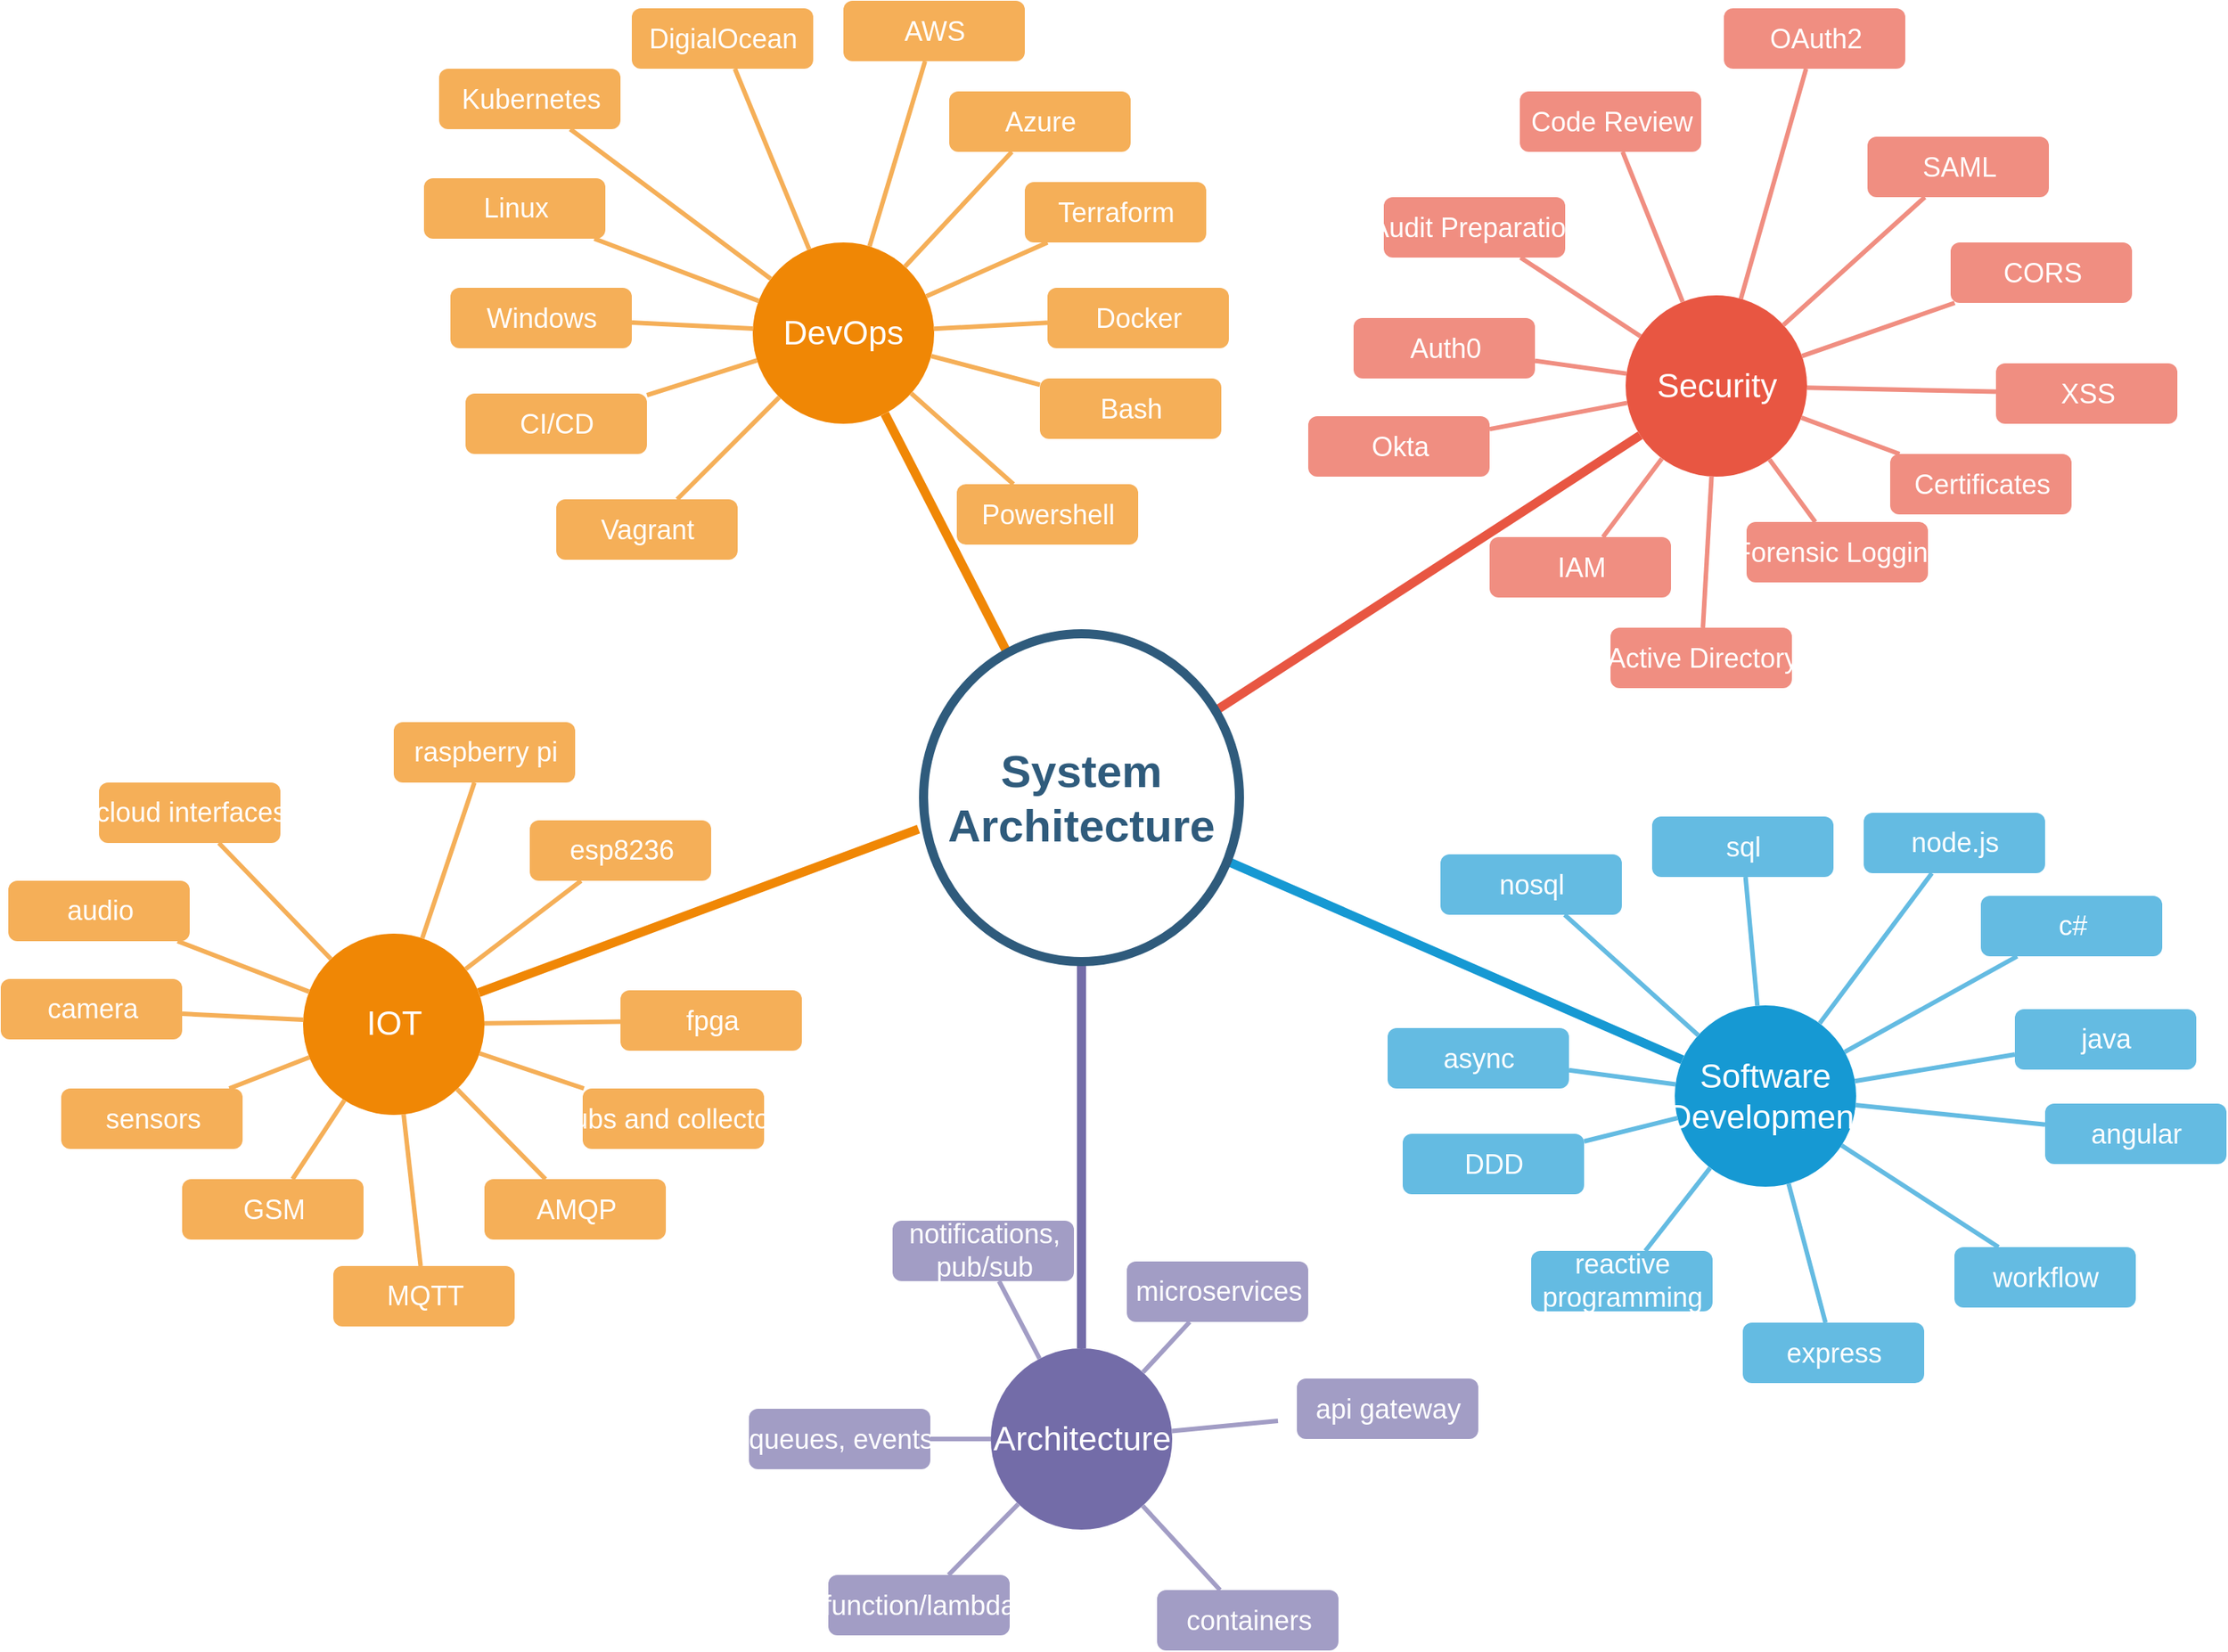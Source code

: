 <mxfile version="10.6.5" type="device"><diagram id="6a731a19-8d31-9384-78a2-239565b7b9f0" name="Page-1"><mxGraphModel dx="1836" dy="1258" grid="1" gridSize="10" guides="1" tooltips="1" connect="1" arrows="1" fold="1" page="1" pageScale="1" pageWidth="1169" pageHeight="827" background="#ffffff" math="0" shadow="0"><root><mxCell id="0"/><mxCell id="1" parent="0"/><mxCell id="1351" value="DevOps" style="ellipse;whiteSpace=wrap;html=1;shadow=0;fontFamily=Helvetica;fontSize=22;fontColor=#FFFFFF;align=center;strokeWidth=3;fillColor=#F08705;strokeColor=none;gradientColor=none;" parent="1" vertex="1"><mxGeometry x="886" y="476.5" width="120" height="120" as="geometry"/></mxCell><mxCell id="1352" value="Security" style="ellipse;whiteSpace=wrap;html=1;shadow=0;fontFamily=Helvetica;fontSize=22;fontColor=#FFFFFF;align=center;strokeWidth=3;fillColor=#E85642;strokeColor=none;" parent="1" vertex="1"><mxGeometry x="1463.5" y="511.5" width="120" height="120" as="geometry"/></mxCell><mxCell id="1353" value="Software Development" style="ellipse;whiteSpace=wrap;html=1;shadow=0;fontFamily=Helvetica;fontSize=22;fontColor=#FFFFFF;align=center;strokeWidth=3;fillColor=#1699D3;strokeColor=none;" parent="1" vertex="1"><mxGeometry x="1496" y="981.5" width="120" height="120" as="geometry"/></mxCell><mxCell id="1354" value="Architecture" style="ellipse;whiteSpace=wrap;html=1;shadow=0;fontFamily=Helvetica;fontSize=22;fontColor=#FFFFFF;align=center;strokeWidth=3;fillColor=#736ca8;strokeColor=none;" parent="1" vertex="1"><mxGeometry x="1043.5" y="1208.5" width="120" height="120" as="geometry"/></mxCell><mxCell id="1355" value="IOT" style="ellipse;whiteSpace=wrap;html=1;shadow=0;fontFamily=Helvetica;fontSize=22;fontColor=#FFFFFF;align=center;strokeWidth=3;fillColor=#F08705;strokeColor=none;" parent="1" vertex="1"><mxGeometry x="588.5" y="934" width="120" height="120" as="geometry"/></mxCell><mxCell id="1357" value="Vagrant" style="rounded=1;fillColor=#f5af58;strokeColor=none;strokeWidth=3;shadow=0;html=1;fontColor=#FFFFFF;fontSize=18;" parent="1" vertex="1"><mxGeometry x="756" y="646.5" width="120" height="40" as="geometry"/></mxCell><mxCell id="1360" style="endArrow=none;strokeWidth=6;strokeColor=#f08705;html=1;" parent="1" source="1515" target="1351" edge="1"><mxGeometry relative="1" as="geometry"/></mxCell><mxCell id="1361" style="endArrow=none;strokeWidth=6;strokeColor=#E85642;html=1;" parent="1" source="1515" target="1352" edge="1"><mxGeometry relative="1" as="geometry"/></mxCell><mxCell id="1362" style="endArrow=none;strokeWidth=6;strokeColor=#1699D3;html=1;" parent="1" source="1515" target="1353" edge="1"><mxGeometry relative="1" as="geometry"/></mxCell><mxCell id="1364" style="endArrow=none;strokeWidth=6;strokeColor=#736ca8;html=1;exitX=0.5;exitY=1;exitDx=0;exitDy=0;" parent="1" source="1515" target="1354" edge="1"><mxGeometry relative="1" as="geometry"><mxPoint x="668.275" y="1057.076" as="sourcePoint"/></mxGeometry></mxCell><mxCell id="1365" value="" style="edgeStyle=none;endArrow=none;strokeWidth=6;strokeColor=#F08705;html=1;exitX=-0.016;exitY=0.596;exitDx=0;exitDy=0;exitPerimeter=0;" parent="1" source="1515" target="1355" edge="1"><mxGeometry x="-692.5" y="-188.5" width="100" height="100" as="geometry"><mxPoint x="253" y="510" as="sourcePoint"/><mxPoint x="-592.5" y="-188.5" as="targetPoint"/></mxGeometry></mxCell><mxCell id="1388" value="CI/CD" style="rounded=1;fillColor=#f5af58;strokeColor=none;strokeWidth=3;shadow=0;html=1;fontColor=#FFFFFF;fontSize=18;" parent="1" vertex="1"><mxGeometry x="696" y="576.5" width="120" height="40" as="geometry"/></mxCell><mxCell id="1389" value="Windows&lt;br style=&quot;font-size: 18px;&quot;&gt;" style="rounded=1;fillColor=#f5af58;strokeColor=none;strokeWidth=3;shadow=0;html=1;fontColor=#FFFFFF;fontSize=18;" parent="1" vertex="1"><mxGeometry x="686" y="506.5" width="120" height="40" as="geometry"/></mxCell><mxCell id="1390" value="Linux" style="rounded=1;fillColor=#f5af58;strokeColor=none;strokeWidth=3;shadow=0;html=1;fontColor=#FFFFFF;fontSize=18;" parent="1" vertex="1"><mxGeometry x="668.5" y="434" width="120" height="40" as="geometry"/></mxCell><mxCell id="1391" value="DigialOcean" style="rounded=1;fillColor=#f5af58;strokeColor=none;strokeWidth=3;shadow=0;html=1;fontColor=#FFFFFF;fontSize=18;" parent="1" vertex="1"><mxGeometry x="806" y="321.5" width="120" height="40" as="geometry"/></mxCell><mxCell id="1392" value="Kubernetes" style="rounded=1;fillColor=#f5af58;strokeColor=none;strokeWidth=3;shadow=0;html=1;fontColor=#FFFFFF;fontSize=18;" parent="1" vertex="1"><mxGeometry x="678.5" y="361.5" width="120" height="40" as="geometry"/></mxCell><mxCell id="1393" value="AWS" style="rounded=1;fillColor=#f5af58;strokeColor=none;strokeWidth=3;shadow=0;html=1;fontColor=#FFFFFF;fontSize=18;" parent="1" vertex="1"><mxGeometry x="946" y="316.5" width="120" height="40" as="geometry"/></mxCell><mxCell id="1394" value="Azure" style="rounded=1;fillColor=#f5af58;strokeColor=none;strokeWidth=3;shadow=0;html=1;fontColor=#FFFFFF;fontSize=18;" parent="1" vertex="1"><mxGeometry x="1016" y="376.5" width="120" height="40" as="geometry"/></mxCell><mxCell id="1395" value="Terraform" style="rounded=1;fillColor=#f5af58;strokeColor=none;strokeWidth=3;shadow=0;html=1;fontColor=#FFFFFF;fontSize=18;" parent="1" vertex="1"><mxGeometry x="1066" y="436.5" width="120" height="40" as="geometry"/></mxCell><mxCell id="1396" value="Docker" style="rounded=1;fillColor=#f5af58;strokeColor=none;strokeWidth=3;shadow=0;html=1;fontColor=#FFFFFF;fontSize=18;" parent="1" vertex="1"><mxGeometry x="1081" y="506.5" width="120" height="40" as="geometry"/></mxCell><mxCell id="1397" value="Bash" style="rounded=1;fillColor=#f5af58;strokeColor=none;strokeWidth=3;shadow=0;html=1;fontColor=#FFFFFF;fontSize=18;" parent="1" vertex="1"><mxGeometry x="1076" y="566.5" width="120" height="40" as="geometry"/></mxCell><mxCell id="1398" value="Powershell" style="rounded=1;fillColor=#f5af58;strokeColor=none;strokeWidth=3;shadow=0;html=1;fontColor=#FFFFFF;fontSize=18;" parent="1" vertex="1"><mxGeometry x="1021" y="636.5" width="120" height="40" as="geometry"/></mxCell><mxCell id="1399" value="" style="edgeStyle=none;endArrow=none;strokeWidth=3;strokeColor=#F5AF58;html=1;fontSize=18;" parent="1" source="1351" target="1357" edge="1"><mxGeometry x="-214" y="256.5" width="100" height="100" as="geometry"><mxPoint x="-214" y="356.5" as="sourcePoint"/><mxPoint x="-114" y="256.5" as="targetPoint"/></mxGeometry></mxCell><mxCell id="1400" value="" style="edgeStyle=none;endArrow=none;strokeWidth=3;strokeColor=#F5AF58;html=1;fontSize=18;" parent="1" source="1351" target="1388" edge="1"><mxGeometry x="-214" y="256.5" width="100" height="100" as="geometry"><mxPoint x="-214" y="356.5" as="sourcePoint"/><mxPoint x="-114" y="256.5" as="targetPoint"/></mxGeometry></mxCell><mxCell id="1401" value="" style="edgeStyle=none;endArrow=none;strokeWidth=3;strokeColor=#F5AF58;html=1;fontSize=18;" parent="1" source="1351" target="1389" edge="1"><mxGeometry x="-214" y="256.5" width="100" height="100" as="geometry"><mxPoint x="-214" y="356.5" as="sourcePoint"/><mxPoint x="-114" y="256.5" as="targetPoint"/></mxGeometry></mxCell><mxCell id="1402" value="" style="edgeStyle=none;endArrow=none;strokeWidth=3;strokeColor=#F5AF58;html=1;fontSize=18;" parent="1" source="1351" target="1390" edge="1"><mxGeometry x="-214" y="256.5" width="100" height="100" as="geometry"><mxPoint x="-214" y="356.5" as="sourcePoint"/><mxPoint x="-114" y="256.5" as="targetPoint"/></mxGeometry></mxCell><mxCell id="1403" value="" style="edgeStyle=none;endArrow=none;strokeWidth=3;strokeColor=#F5AF58;html=1;fontSize=18;" parent="1" source="1351" target="1391" edge="1"><mxGeometry x="-214" y="256.5" width="100" height="100" as="geometry"><mxPoint x="-214" y="356.5" as="sourcePoint"/><mxPoint x="-114" y="256.5" as="targetPoint"/></mxGeometry></mxCell><mxCell id="1404" value="" style="edgeStyle=none;endArrow=none;strokeWidth=3;strokeColor=#F5AF58;html=1;fontSize=18;" parent="1" source="1351" target="1392" edge="1"><mxGeometry x="-214" y="256.5" width="100" height="100" as="geometry"><mxPoint x="-214" y="356.5" as="sourcePoint"/><mxPoint x="-114" y="256.5" as="targetPoint"/></mxGeometry></mxCell><mxCell id="1405" value="" style="edgeStyle=none;endArrow=none;strokeWidth=3;strokeColor=#F5AF58;html=1;fontSize=18;" parent="1" source="1351" target="1393" edge="1"><mxGeometry x="-214" y="256.5" width="100" height="100" as="geometry"><mxPoint x="-214" y="356.5" as="sourcePoint"/><mxPoint x="-114" y="256.5" as="targetPoint"/></mxGeometry></mxCell><mxCell id="1406" value="" style="edgeStyle=none;endArrow=none;strokeWidth=3;strokeColor=#F5AF58;html=1;fontSize=18;" parent="1" source="1351" target="1394" edge="1"><mxGeometry x="-214" y="256.5" width="100" height="100" as="geometry"><mxPoint x="-214" y="356.5" as="sourcePoint"/><mxPoint x="-114" y="256.5" as="targetPoint"/></mxGeometry></mxCell><mxCell id="1407" value="" style="edgeStyle=none;endArrow=none;strokeWidth=3;strokeColor=#F5AF58;html=1;fontSize=18;" parent="1" source="1351" target="1395" edge="1"><mxGeometry x="-214" y="256.5" width="100" height="100" as="geometry"><mxPoint x="-214" y="356.5" as="sourcePoint"/><mxPoint x="-114" y="256.5" as="targetPoint"/></mxGeometry></mxCell><mxCell id="1408" value="" style="edgeStyle=none;endArrow=none;strokeWidth=3;strokeColor=#F5AF58;html=1;fontSize=18;" parent="1" source="1351" target="1396" edge="1"><mxGeometry x="-214" y="256.5" width="100" height="100" as="geometry"><mxPoint x="-214" y="356.5" as="sourcePoint"/><mxPoint x="-114" y="256.5" as="targetPoint"/></mxGeometry></mxCell><mxCell id="1409" value="" style="edgeStyle=none;endArrow=none;strokeWidth=3;strokeColor=#F5AF58;html=1;fontSize=18;" parent="1" source="1351" target="1397" edge="1"><mxGeometry x="-214" y="256.5" width="100" height="100" as="geometry"><mxPoint x="-214" y="356.5" as="sourcePoint"/><mxPoint x="-114" y="256.5" as="targetPoint"/></mxGeometry></mxCell><mxCell id="1410" value="" style="edgeStyle=none;endArrow=none;strokeWidth=3;strokeColor=#F5AF58;html=1;fontSize=18;" parent="1" source="1351" target="1398" edge="1"><mxGeometry x="-214" y="256.5" width="100" height="100" as="geometry"><mxPoint x="-214" y="356.5" as="sourcePoint"/><mxPoint x="-114" y="256.5" as="targetPoint"/></mxGeometry></mxCell><mxCell id="1411" value="IAM" style="rounded=1;fillColor=#f08e81;strokeColor=none;strokeWidth=3;shadow=0;html=1;fontColor=#FFFFFF;fontSize=18;" parent="1" vertex="1"><mxGeometry x="1373.5" y="671.5" width="120" height="40" as="geometry"/></mxCell><mxCell id="1412" value="XSS" style="rounded=1;fillColor=#f08e81;strokeColor=none;strokeWidth=3;shadow=0;html=1;fontColor=#FFFFFF;fontSize=18;" parent="1" vertex="1"><mxGeometry x="1708.5" y="556.5" width="120" height="40" as="geometry"/></mxCell><mxCell id="1413" value="Okta" style="rounded=1;fillColor=#f08e81;strokeColor=none;strokeWidth=3;shadow=0;html=1;fontColor=#FFFFFF;fontSize=18;" parent="1" vertex="1"><mxGeometry x="1253.5" y="591.5" width="120" height="40" as="geometry"/></mxCell><mxCell id="1414" value="Auth0" style="rounded=1;fillColor=#f08e81;strokeColor=none;strokeWidth=3;shadow=0;html=1;fontColor=#FFFFFF;fontSize=18;" parent="1" vertex="1"><mxGeometry x="1283.5" y="526.5" width="120" height="40" as="geometry"/></mxCell><mxCell id="1415" value="Audit Preparation" style="rounded=1;fillColor=#f08e81;strokeColor=none;strokeWidth=3;shadow=0;html=1;fontColor=#FFFFFF;fontSize=18;" parent="1" vertex="1"><mxGeometry x="1303.5" y="446.5" width="120" height="40" as="geometry"/></mxCell><mxCell id="1416" value="Code Review" style="rounded=1;fillColor=#f08e81;strokeColor=none;strokeWidth=3;shadow=0;html=1;fontColor=#FFFFFF;fontSize=18;" parent="1" vertex="1"><mxGeometry x="1393.5" y="376.5" width="120" height="40" as="geometry"/></mxCell><mxCell id="1417" value="OAuth2" style="rounded=1;fillColor=#f08e81;strokeColor=none;strokeWidth=3;shadow=0;html=1;fontColor=#FFFFFF;fontSize=18;" parent="1" vertex="1"><mxGeometry x="1528.5" y="321.5" width="120" height="40" as="geometry"/></mxCell><mxCell id="1418" value="SAML" style="rounded=1;fillColor=#f08e81;strokeColor=none;strokeWidth=3;shadow=0;html=1;fontColor=#FFFFFF;fontSize=18;" parent="1" vertex="1"><mxGeometry x="1623.5" y="406.5" width="120" height="40" as="geometry"/></mxCell><mxCell id="1419" value="CORS" style="rounded=1;fillColor=#f08e81;strokeColor=none;strokeWidth=3;shadow=0;html=1;fontColor=#FFFFFF;fontSize=18;" parent="1" vertex="1"><mxGeometry x="1678.5" y="476.5" width="120" height="40" as="geometry"/></mxCell><mxCell id="1420" value="Active Directory" style="rounded=1;fillColor=#f08e81;strokeColor=none;strokeWidth=3;shadow=0;html=1;fontColor=#FFFFFF;fontSize=18;" parent="1" vertex="1"><mxGeometry x="1453.5" y="731.5" width="120" height="40" as="geometry"/></mxCell><mxCell id="1421" value="Forensic Logging" style="rounded=1;fillColor=#f08e81;strokeColor=none;strokeWidth=3;shadow=0;html=1;fontColor=#FFFFFF;fontSize=18;" parent="1" vertex="1"><mxGeometry x="1543.5" y="661.5" width="120" height="40" as="geometry"/></mxCell><mxCell id="1422" value="Certificates" style="rounded=1;fillColor=#f08e81;strokeColor=none;strokeWidth=3;shadow=0;html=1;fontColor=#FFFFFF;fontSize=18;" parent="1" vertex="1"><mxGeometry x="1638.5" y="616.5" width="120" height="40" as="geometry"/></mxCell><mxCell id="1423" value="" style="edgeStyle=none;endArrow=none;strokeWidth=3;strokeColor=#F08E81;html=1;fontSize=18;" parent="1" source="1352" target="1411" edge="1"><mxGeometry x="-206.5" y="261.5" width="100" height="100" as="geometry"><mxPoint x="-206.5" y="361.5" as="sourcePoint"/><mxPoint x="-106.5" y="261.5" as="targetPoint"/></mxGeometry></mxCell><mxCell id="1424" value="" style="edgeStyle=none;endArrow=none;strokeWidth=3;strokeColor=#F08E81;html=1;fontSize=18;" parent="1" source="1352" target="1413" edge="1"><mxGeometry x="-206.5" y="261.5" width="100" height="100" as="geometry"><mxPoint x="-206.5" y="361.5" as="sourcePoint"/><mxPoint x="-106.5" y="261.5" as="targetPoint"/></mxGeometry></mxCell><mxCell id="1425" value="" style="edgeStyle=none;endArrow=none;strokeWidth=3;strokeColor=#F08E81;html=1;fontSize=18;" parent="1" source="1352" target="1414" edge="1"><mxGeometry x="-206.5" y="261.5" width="100" height="100" as="geometry"><mxPoint x="-206.5" y="361.5" as="sourcePoint"/><mxPoint x="-106.5" y="261.5" as="targetPoint"/></mxGeometry></mxCell><mxCell id="1426" value="" style="edgeStyle=none;endArrow=none;strokeWidth=3;strokeColor=#F08E81;html=1;fontSize=18;" parent="1" source="1352" target="1415" edge="1"><mxGeometry x="-206.5" y="261.5" width="100" height="100" as="geometry"><mxPoint x="-206.5" y="361.5" as="sourcePoint"/><mxPoint x="-106.5" y="261.5" as="targetPoint"/></mxGeometry></mxCell><mxCell id="1427" value="" style="edgeStyle=none;endArrow=none;strokeWidth=3;strokeColor=#F08E81;html=1;fontSize=18;" parent="1" source="1352" target="1416" edge="1"><mxGeometry x="-206.5" y="261.5" width="100" height="100" as="geometry"><mxPoint x="-206.5" y="361.5" as="sourcePoint"/><mxPoint x="-106.5" y="261.5" as="targetPoint"/></mxGeometry></mxCell><mxCell id="1428" value="" style="edgeStyle=none;endArrow=none;strokeWidth=3;strokeColor=#F08E81;html=1;fontSize=18;" parent="1" source="1352" target="1417" edge="1"><mxGeometry x="-206.5" y="261.5" width="100" height="100" as="geometry"><mxPoint x="-206.5" y="361.5" as="sourcePoint"/><mxPoint x="-106.5" y="261.5" as="targetPoint"/></mxGeometry></mxCell><mxCell id="1429" value="" style="edgeStyle=none;endArrow=none;strokeWidth=3;strokeColor=#F08E81;html=1;fontSize=18;" parent="1" source="1352" target="1418" edge="1"><mxGeometry x="-206.5" y="261.5" width="100" height="100" as="geometry"><mxPoint x="-206.5" y="361.5" as="sourcePoint"/><mxPoint x="-106.5" y="261.5" as="targetPoint"/></mxGeometry></mxCell><mxCell id="1430" value="" style="edgeStyle=none;endArrow=none;strokeWidth=3;strokeColor=#F08E81;html=1;fontSize=18;" parent="1" source="1352" target="1419" edge="1"><mxGeometry x="-206.5" y="261.5" width="100" height="100" as="geometry"><mxPoint x="-206.5" y="361.5" as="sourcePoint"/><mxPoint x="-106.5" y="261.5" as="targetPoint"/></mxGeometry></mxCell><mxCell id="1431" value="" style="edgeStyle=none;endArrow=none;strokeWidth=3;strokeColor=#F08E81;html=1;fontSize=18;" parent="1" source="1352" target="1412" edge="1"><mxGeometry x="-206.5" y="261.5" width="100" height="100" as="geometry"><mxPoint x="-206.5" y="361.5" as="sourcePoint"/><mxPoint x="-106.5" y="261.5" as="targetPoint"/></mxGeometry></mxCell><mxCell id="1432" value="" style="edgeStyle=none;endArrow=none;strokeWidth=3;strokeColor=#F08E81;html=1;fontSize=18;" parent="1" source="1352" target="1422" edge="1"><mxGeometry x="-206.5" y="261.5" width="100" height="100" as="geometry"><mxPoint x="-206.5" y="361.5" as="sourcePoint"/><mxPoint x="-106.5" y="261.5" as="targetPoint"/></mxGeometry></mxCell><mxCell id="1433" value="" style="edgeStyle=none;endArrow=none;strokeWidth=3;strokeColor=#F08E81;html=1;fontSize=18;" parent="1" source="1352" target="1421" edge="1"><mxGeometry x="-206.5" y="261.5" width="100" height="100" as="geometry"><mxPoint x="-206.5" y="361.5" as="sourcePoint"/><mxPoint x="-106.5" y="261.5" as="targetPoint"/></mxGeometry></mxCell><mxCell id="1434" value="" style="edgeStyle=none;endArrow=none;strokeWidth=3;strokeColor=#F08E81;html=1;fontSize=18;" parent="1" source="1352" target="1420" edge="1"><mxGeometry x="-206.5" y="261.5" width="100" height="100" as="geometry"><mxPoint x="-206.5" y="361.5" as="sourcePoint"/><mxPoint x="-106.5" y="261.5" as="targetPoint"/></mxGeometry></mxCell><mxCell id="1435" value="async" style="rounded=1;fillColor=#64BBE2;strokeColor=none;strokeWidth=3;shadow=0;html=1;fontColor=#FFFFFF;fontSize=18;" parent="1" vertex="1"><mxGeometry x="1306" y="996.5" width="120" height="40" as="geometry"/></mxCell><mxCell id="1436" value="nosql" style="rounded=1;fillColor=#64BBE2;strokeColor=none;strokeWidth=3;shadow=0;html=1;fontColor=#FFFFFF;fontSize=18;" parent="1" vertex="1"><mxGeometry x="1341" y="881.5" width="120" height="40" as="geometry"/></mxCell><mxCell id="1437" value="sql" style="rounded=1;fillColor=#64BBE2;strokeColor=none;strokeWidth=3;shadow=0;html=1;fontColor=#FFFFFF;fontSize=18;" parent="1" vertex="1"><mxGeometry x="1481" y="856.5" width="120" height="40" as="geometry"/></mxCell><mxCell id="1438" value="node.js" style="rounded=1;fillColor=#64BBE2;strokeColor=none;strokeWidth=3;shadow=0;html=1;fontColor=#FFFFFF;fontSize=18;" parent="1" vertex="1"><mxGeometry x="1621" y="854" width="120" height="40" as="geometry"/></mxCell><mxCell id="1439" value="c#" style="rounded=1;fillColor=#64BBE2;strokeColor=none;strokeWidth=3;shadow=0;html=1;fontColor=#FFFFFF;fontSize=18;" parent="1" vertex="1"><mxGeometry x="1698.5" y="909" width="120" height="40" as="geometry"/></mxCell><mxCell id="1440" value="java" style="rounded=1;fillColor=#64BBE2;strokeColor=none;strokeWidth=3;shadow=0;html=1;fontColor=#FFFFFF;fontSize=18;" parent="1" vertex="1"><mxGeometry x="1721" y="984" width="120" height="40" as="geometry"/></mxCell><mxCell id="1441" value="workflow" style="rounded=1;fillColor=#64BBE2;strokeColor=none;strokeWidth=3;shadow=0;html=1;fontColor=#FFFFFF;fontSize=18;" parent="1" vertex="1"><mxGeometry x="1681" y="1141.5" width="120" height="40" as="geometry"/></mxCell><mxCell id="1442" value="angular" style="rounded=1;fillColor=#64BBE2;strokeColor=none;strokeWidth=3;shadow=0;html=1;fontColor=#FFFFFF;fontSize=18;" parent="1" vertex="1"><mxGeometry x="1741" y="1046.5" width="120" height="40" as="geometry"/></mxCell><mxCell id="1443" value="express" style="rounded=1;fillColor=#64BBE2;strokeColor=none;strokeWidth=3;shadow=0;html=1;fontColor=#FFFFFF;fontSize=18;" parent="1" vertex="1"><mxGeometry x="1541" y="1191.5" width="120" height="40" as="geometry"/></mxCell><mxCell id="1444" value="reactive &lt;br&gt;programming" style="rounded=1;fillColor=#64BBE2;strokeColor=none;strokeWidth=3;shadow=0;html=1;fontColor=#FFFFFF;fontSize=18;" parent="1" vertex="1"><mxGeometry x="1401" y="1144" width="120" height="40" as="geometry"/></mxCell><mxCell id="1445" value="DDD" style="rounded=1;fillColor=#64BBE2;strokeColor=none;strokeWidth=3;shadow=0;html=1;fontColor=#FFFFFF;fontSize=18;" parent="1" vertex="1"><mxGeometry x="1316" y="1066.5" width="120" height="40" as="geometry"/></mxCell><mxCell id="1446" value="" style="edgeStyle=none;endArrow=none;strokeWidth=3;strokeColor=#64BBE2;html=1;fontSize=18;" parent="1" source="1353" target="1435" edge="1"><mxGeometry x="-464" y="371.5" width="100" height="100" as="geometry"><mxPoint x="-464" y="471.5" as="sourcePoint"/><mxPoint x="-364" y="371.5" as="targetPoint"/></mxGeometry></mxCell><mxCell id="1447" value="" style="edgeStyle=none;endArrow=none;strokeWidth=3;strokeColor=#64BBE2;html=1;fontSize=18;" parent="1" source="1353" target="1436" edge="1"><mxGeometry x="-464" y="371.5" width="100" height="100" as="geometry"><mxPoint x="-464" y="471.5" as="sourcePoint"/><mxPoint x="-364" y="371.5" as="targetPoint"/></mxGeometry></mxCell><mxCell id="1448" value="" style="edgeStyle=none;endArrow=none;strokeWidth=3;strokeColor=#64BBE2;html=1;fontSize=18;" parent="1" source="1353" target="1437" edge="1"><mxGeometry x="-464" y="371.5" width="100" height="100" as="geometry"><mxPoint x="-464" y="471.5" as="sourcePoint"/><mxPoint x="-364" y="371.5" as="targetPoint"/></mxGeometry></mxCell><mxCell id="1449" value="" style="edgeStyle=none;endArrow=none;strokeWidth=3;strokeColor=#64BBE2;html=1;fontSize=18;" parent="1" source="1353" target="1438" edge="1"><mxGeometry x="-99" y="166.5" width="100" height="100" as="geometry"><mxPoint x="-99" y="266.5" as="sourcePoint"/><mxPoint x="1" y="166.5" as="targetPoint"/></mxGeometry></mxCell><mxCell id="1450" value="" style="edgeStyle=none;endArrow=none;strokeWidth=3;strokeColor=#64BBE2;html=1;fontSize=18;" parent="1" source="1353" target="1439" edge="1"><mxGeometry x="-464" y="371.5" width="100" height="100" as="geometry"><mxPoint x="-464" y="471.5" as="sourcePoint"/><mxPoint x="-364" y="371.5" as="targetPoint"/></mxGeometry></mxCell><mxCell id="1451" value="" style="edgeStyle=none;endArrow=none;strokeWidth=3;strokeColor=#64BBE2;html=1;fontSize=18;" parent="1" source="1353" target="1440" edge="1"><mxGeometry x="-464" y="371.5" width="100" height="100" as="geometry"><mxPoint x="-464" y="471.5" as="sourcePoint"/><mxPoint x="-364" y="371.5" as="targetPoint"/></mxGeometry></mxCell><mxCell id="1452" value="" style="edgeStyle=none;endArrow=none;strokeWidth=3;strokeColor=#64BBE2;html=1;fontSize=18;" parent="1" source="1353" target="1442" edge="1"><mxGeometry x="-464" y="371.5" width="100" height="100" as="geometry"><mxPoint x="-464" y="471.5" as="sourcePoint"/><mxPoint x="-364" y="371.5" as="targetPoint"/></mxGeometry></mxCell><mxCell id="1453" value="" style="edgeStyle=none;endArrow=none;strokeWidth=3;strokeColor=#64BBE2;html=1;fontSize=18;" parent="1" source="1353" target="1441" edge="1"><mxGeometry x="-464" y="371.5" width="100" height="100" as="geometry"><mxPoint x="-464" y="471.5" as="sourcePoint"/><mxPoint x="-364" y="371.5" as="targetPoint"/></mxGeometry></mxCell><mxCell id="1454" value="" style="edgeStyle=none;endArrow=none;strokeWidth=3;strokeColor=#64BBE2;html=1;fontSize=18;" parent="1" source="1353" target="1443" edge="1"><mxGeometry x="-464" y="371.5" width="100" height="100" as="geometry"><mxPoint x="-464" y="471.5" as="sourcePoint"/><mxPoint x="-364" y="371.5" as="targetPoint"/></mxGeometry></mxCell><mxCell id="1455" value="" style="edgeStyle=none;endArrow=none;strokeWidth=3;strokeColor=#64BBE2;html=1;fontSize=18;" parent="1" source="1353" target="1444" edge="1"><mxGeometry x="-464" y="371.5" width="100" height="100" as="geometry"><mxPoint x="-464" y="471.5" as="sourcePoint"/><mxPoint x="-364" y="371.5" as="targetPoint"/></mxGeometry></mxCell><mxCell id="1456" value="" style="edgeStyle=none;endArrow=none;strokeWidth=3;strokeColor=#64BBE2;html=1;fontSize=18;" parent="1" source="1353" target="1445" edge="1"><mxGeometry x="-464" y="371.5" width="100" height="100" as="geometry"><mxPoint x="-464" y="471.5" as="sourcePoint"/><mxPoint x="-364" y="371.5" as="targetPoint"/></mxGeometry></mxCell><mxCell id="1457" value="notifications, &lt;br&gt;pub/sub" style="rounded=1;fillColor=#a29dc5;strokeColor=none;strokeWidth=3;shadow=0;html=1;fontColor=#FFFFFF;fontSize=18;" parent="1" vertex="1"><mxGeometry x="978.5" y="1124" width="120" height="40" as="geometry"/></mxCell><mxCell id="1458" value="function/lambda" style="rounded=1;fillColor=#a29dc5;strokeColor=none;strokeWidth=3;shadow=0;html=1;fontColor=#FFFFFF;fontSize=18;" parent="1" vertex="1"><mxGeometry x="936" y="1358.5" width="120" height="40" as="geometry"/></mxCell><mxCell id="1459" value="microservices" style="rounded=1;fillColor=#a29dc5;strokeColor=none;strokeWidth=3;shadow=0;html=1;fontColor=#FFFFFF;fontSize=18;" parent="1" vertex="1"><mxGeometry x="1133.5" y="1151" width="120" height="40" as="geometry"/></mxCell><mxCell id="1460" value="api gateway" style="rounded=1;fillColor=#a29dc5;strokeColor=none;strokeWidth=3;shadow=0;html=1;fontColor=#FFFFFF;fontSize=18;" parent="1" vertex="1"><mxGeometry x="1246" y="1228.5" width="120" height="40" as="geometry"/></mxCell><mxCell id="1461" value="containers" style="rounded=1;fillColor=#a29dc5;strokeColor=none;strokeWidth=3;shadow=0;html=1;fontColor=#FFFFFF;fontSize=18;" parent="1" vertex="1"><mxGeometry x="1153.5" y="1368.5" width="120" height="40" as="geometry"/></mxCell><mxCell id="1462" value="queues, events" style="rounded=1;fillColor=#a29dc5;strokeColor=none;strokeWidth=3;shadow=0;html=1;fontColor=#FFFFFF;fontSize=18;" parent="1" vertex="1"><mxGeometry x="883.5" y="1248.5" width="120" height="40" as="geometry"/></mxCell><mxCell id="1463" value="" style="edgeStyle=none;endArrow=none;strokeWidth=3;strokeColor=#A29DC5;html=1;fontSize=18;" parent="1" source="1354" edge="1"><mxGeometry x="-416.5" y="-66.5" width="100" height="100" as="geometry"><mxPoint x="-416.5" y="33.5" as="sourcePoint"/><mxPoint x="1233.5" y="1256.526" as="targetPoint"/></mxGeometry></mxCell><mxCell id="1464" value="" style="edgeStyle=none;endArrow=none;strokeWidth=3;strokeColor=#A29DC5;html=1;fontSize=18;" parent="1" source="1354" target="1461" edge="1"><mxGeometry x="-416.5" y="-66.5" width="100" height="100" as="geometry"><mxPoint x="-416.5" y="33.5" as="sourcePoint"/><mxPoint x="-316.5" y="-66.5" as="targetPoint"/></mxGeometry></mxCell><mxCell id="1465" value="" style="edgeStyle=none;endArrow=none;strokeWidth=3;strokeColor=#A29DC5;html=1;fontSize=18;" parent="1" source="1354" target="1458" edge="1"><mxGeometry x="-416.5" y="-66.5" width="100" height="100" as="geometry"><mxPoint x="-416.5" y="33.5" as="sourcePoint"/><mxPoint x="-316.5" y="-66.5" as="targetPoint"/></mxGeometry></mxCell><mxCell id="1466" value="" style="edgeStyle=none;endArrow=none;strokeWidth=3;strokeColor=#A29DC5;html=1;fontSize=18;" parent="1" source="1354" target="1462" edge="1"><mxGeometry x="-416.5" y="-66.5" width="100" height="100" as="geometry"><mxPoint x="-416.5" y="33.5" as="sourcePoint"/><mxPoint x="-316.5" y="-66.5" as="targetPoint"/></mxGeometry></mxCell><mxCell id="1467" value="" style="edgeStyle=none;endArrow=none;strokeWidth=3;strokeColor=#A29DC5;html=1;fontSize=18;" parent="1" source="1354" target="1457" edge="1"><mxGeometry x="-416.5" y="-66.5" width="100" height="100" as="geometry"><mxPoint x="-416.5" y="33.5" as="sourcePoint"/><mxPoint x="-316.5" y="-66.5" as="targetPoint"/></mxGeometry></mxCell><mxCell id="1468" value="esp8236" style="rounded=1;fillColor=#f5af58;strokeColor=none;strokeWidth=3;shadow=0;html=1;fontColor=#FFFFFF;fontSize=18;" parent="1" vertex="1"><mxGeometry x="738.5" y="859" width="120" height="40" as="geometry"/></mxCell><mxCell id="1469" value="fpga" style="rounded=1;fillColor=#f5af58;strokeColor=none;strokeWidth=3;shadow=0;html=1;fontColor=#FFFFFF;fontSize=18;" parent="1" vertex="1"><mxGeometry x="798.5" y="971.5" width="120" height="40" as="geometry"/></mxCell><mxCell id="1470" value="hubs and collectors" style="rounded=1;fillColor=#f5af58;strokeColor=none;strokeWidth=3;shadow=0;html=1;fontColor=#FFFFFF;fontSize=18;" parent="1" vertex="1"><mxGeometry x="773.5" y="1036.5" width="120" height="40" as="geometry"/></mxCell><mxCell id="1471" value="AMQP" style="rounded=1;fillColor=#f5af58;strokeColor=none;strokeWidth=3;shadow=0;html=1;fontColor=#FFFFFF;fontSize=18;" parent="1" vertex="1"><mxGeometry x="708.5" y="1096.5" width="120" height="40" as="geometry"/></mxCell><mxCell id="1472" value="MQTT" style="rounded=1;fillColor=#f5af58;strokeColor=none;strokeWidth=3;shadow=0;html=1;fontColor=#FFFFFF;fontSize=18;" parent="1" vertex="1"><mxGeometry x="608.5" y="1154" width="120" height="40" as="geometry"/></mxCell><mxCell id="1473" value="GSM" style="rounded=1;fillColor=#f5af58;strokeColor=none;strokeWidth=3;shadow=0;html=1;fontColor=#FFFFFF;fontSize=18;" parent="1" vertex="1"><mxGeometry x="508.5" y="1096.5" width="120" height="40" as="geometry"/></mxCell><mxCell id="1474" value="sensors" style="rounded=1;fillColor=#f5af58;strokeColor=none;strokeWidth=3;shadow=0;html=1;fontColor=#FFFFFF;fontSize=18;" parent="1" vertex="1"><mxGeometry x="428.5" y="1036.5" width="120" height="40" as="geometry"/></mxCell><mxCell id="1475" value="camera" style="rounded=1;fillColor=#f5af58;strokeColor=none;strokeWidth=3;shadow=0;html=1;fontColor=#FFFFFF;fontSize=18;" parent="1" vertex="1"><mxGeometry x="388.5" y="964" width="120" height="40" as="geometry"/></mxCell><mxCell id="1476" value="audio" style="rounded=1;fillColor=#f5af58;strokeColor=none;strokeWidth=3;shadow=0;html=1;fontColor=#FFFFFF;fontSize=18;" parent="1" vertex="1"><mxGeometry x="393.5" y="899" width="120" height="40" as="geometry"/></mxCell><mxCell id="1477" value="cloud interfaces" style="rounded=1;fillColor=#f5af58;strokeColor=none;strokeWidth=3;shadow=0;html=1;fontColor=#FFFFFF;fontSize=18;" parent="1" vertex="1"><mxGeometry x="453.5" y="834" width="120" height="40" as="geometry"/></mxCell><mxCell id="1478" value="raspberry pi" style="rounded=1;fillColor=#f5af58;strokeColor=none;strokeWidth=3;shadow=0;html=1;fontColor=#FFFFFF;fontSize=18;" parent="1" vertex="1"><mxGeometry x="648.5" y="794" width="120" height="40" as="geometry"/></mxCell><mxCell id="1479" value="" style="edgeStyle=none;endArrow=none;strokeWidth=3;strokeColor=#F5AF58;html=1;fontSize=18;" parent="1" source="1355" target="1478" edge="1"><mxGeometry x="-331.5" y="-336" width="100" height="100" as="geometry"><mxPoint x="-331.5" y="-236" as="sourcePoint"/><mxPoint x="-231.5" y="-336" as="targetPoint"/></mxGeometry></mxCell><mxCell id="1480" value="" style="edgeStyle=none;endArrow=none;strokeWidth=3;strokeColor=#F5AF58;html=1;fontSize=18;" parent="1" source="1355" target="1468" edge="1"><mxGeometry x="-331.5" y="-336" width="100" height="100" as="geometry"><mxPoint x="-331.5" y="-236" as="sourcePoint"/><mxPoint x="-231.5" y="-336" as="targetPoint"/></mxGeometry></mxCell><mxCell id="1481" value="" style="edgeStyle=none;endArrow=none;strokeWidth=3;strokeColor=#F5AF58;html=1;fontSize=18;" parent="1" source="1355" target="1469" edge="1"><mxGeometry x="-331.5" y="-336" width="100" height="100" as="geometry"><mxPoint x="-331.5" y="-236" as="sourcePoint"/><mxPoint x="-231.5" y="-336" as="targetPoint"/></mxGeometry></mxCell><mxCell id="1482" value="" style="edgeStyle=none;endArrow=none;strokeWidth=3;strokeColor=#F5AF58;html=1;fontSize=18;" parent="1" source="1355" target="1470" edge="1"><mxGeometry x="-331.5" y="-336" width="100" height="100" as="geometry"><mxPoint x="-331.5" y="-236" as="sourcePoint"/><mxPoint x="-231.5" y="-336" as="targetPoint"/></mxGeometry></mxCell><mxCell id="1483" value="" style="edgeStyle=none;endArrow=none;strokeWidth=3;strokeColor=#F5AF58;html=1;fontSize=18;" parent="1" source="1355" target="1471" edge="1"><mxGeometry x="-331.5" y="-336" width="100" height="100" as="geometry"><mxPoint x="-331.5" y="-236" as="sourcePoint"/><mxPoint x="-231.5" y="-336" as="targetPoint"/></mxGeometry></mxCell><mxCell id="1484" value="" style="edgeStyle=none;endArrow=none;strokeWidth=3;strokeColor=#F5AF58;html=1;fontSize=18;" parent="1" source="1355" target="1472" edge="1"><mxGeometry x="-331.5" y="-336" width="100" height="100" as="geometry"><mxPoint x="-331.5" y="-236" as="sourcePoint"/><mxPoint x="-231.5" y="-336" as="targetPoint"/></mxGeometry></mxCell><mxCell id="1485" value="" style="edgeStyle=none;endArrow=none;strokeWidth=3;strokeColor=#F5AF58;html=1;fontSize=18;" parent="1" source="1355" target="1473" edge="1"><mxGeometry x="-331.5" y="-336" width="100" height="100" as="geometry"><mxPoint x="-331.5" y="-236" as="sourcePoint"/><mxPoint x="-231.5" y="-336" as="targetPoint"/></mxGeometry></mxCell><mxCell id="1486" value="" style="edgeStyle=none;endArrow=none;strokeWidth=3;strokeColor=#F5AF58;html=1;fontSize=18;" parent="1" source="1355" target="1474" edge="1"><mxGeometry x="-331.5" y="-336" width="100" height="100" as="geometry"><mxPoint x="-331.5" y="-236" as="sourcePoint"/><mxPoint x="-231.5" y="-336" as="targetPoint"/></mxGeometry></mxCell><mxCell id="1487" value="" style="edgeStyle=none;endArrow=none;strokeWidth=3;strokeColor=#F5AF58;html=1;fontSize=18;" parent="1" source="1355" target="1475" edge="1"><mxGeometry x="-331.5" y="-336" width="100" height="100" as="geometry"><mxPoint x="-331.5" y="-236" as="sourcePoint"/><mxPoint x="-231.5" y="-336" as="targetPoint"/></mxGeometry></mxCell><mxCell id="1488" value="" style="edgeStyle=none;endArrow=none;strokeWidth=3;strokeColor=#F5AF58;html=1;fontSize=18;" parent="1" source="1355" target="1476" edge="1"><mxGeometry x="-331.5" y="-336" width="100" height="100" as="geometry"><mxPoint x="-331.5" y="-236" as="sourcePoint"/><mxPoint x="-231.5" y="-336" as="targetPoint"/></mxGeometry></mxCell><mxCell id="1489" value="" style="edgeStyle=none;endArrow=none;strokeWidth=3;strokeColor=#F5AF58;html=1;fontSize=18;" parent="1" source="1355" target="1477" edge="1"><mxGeometry x="-331.5" y="-336" width="100" height="100" as="geometry"><mxPoint x="-331.5" y="-236" as="sourcePoint"/><mxPoint x="-231.5" y="-336" as="targetPoint"/></mxGeometry></mxCell><mxCell id="1514" style="edgeStyle=orthogonalEdgeStyle;rounded=0;html=1;exitX=0.75;exitY=0;entryX=0.75;entryY=0;startArrow=none;startFill=0;endArrow=block;endFill=1;jettySize=auto;orthogonalLoop=1;strokeColor=#12aab5;strokeWidth=6;fontSize=18;fontColor=#2F5B7C;" parent="1" source="1414" target="1414" edge="1"><mxGeometry relative="1" as="geometry"/></mxCell><mxCell id="1515" value="System Architecture&lt;br&gt;" style="ellipse;whiteSpace=wrap;html=1;shadow=0;fontFamily=Helvetica;fontSize=30;fontColor=#2F5B7C;align=center;strokeColor=#2F5B7C;strokeWidth=6;fillColor=#FFFFFF;fontStyle=1;gradientColor=none;" parent="1" vertex="1"><mxGeometry x="999" y="735.5" width="209" height="217" as="geometry"/></mxCell><mxCell id="1541" value="" style="edgeStyle=none;endArrow=none;strokeWidth=3;strokeColor=#A29DC5;html=1;fontSize=18;" parent="1" source="1354" target="1459" edge="1"><mxGeometry x="-1841.5" y="-371.5" width="100" height="100" as="geometry"><mxPoint x="-1841.5" y="-271.5" as="sourcePoint"/><mxPoint x="-1741.5" y="-371.5" as="targetPoint"/></mxGeometry></mxCell></root></mxGraphModel></diagram></mxfile>